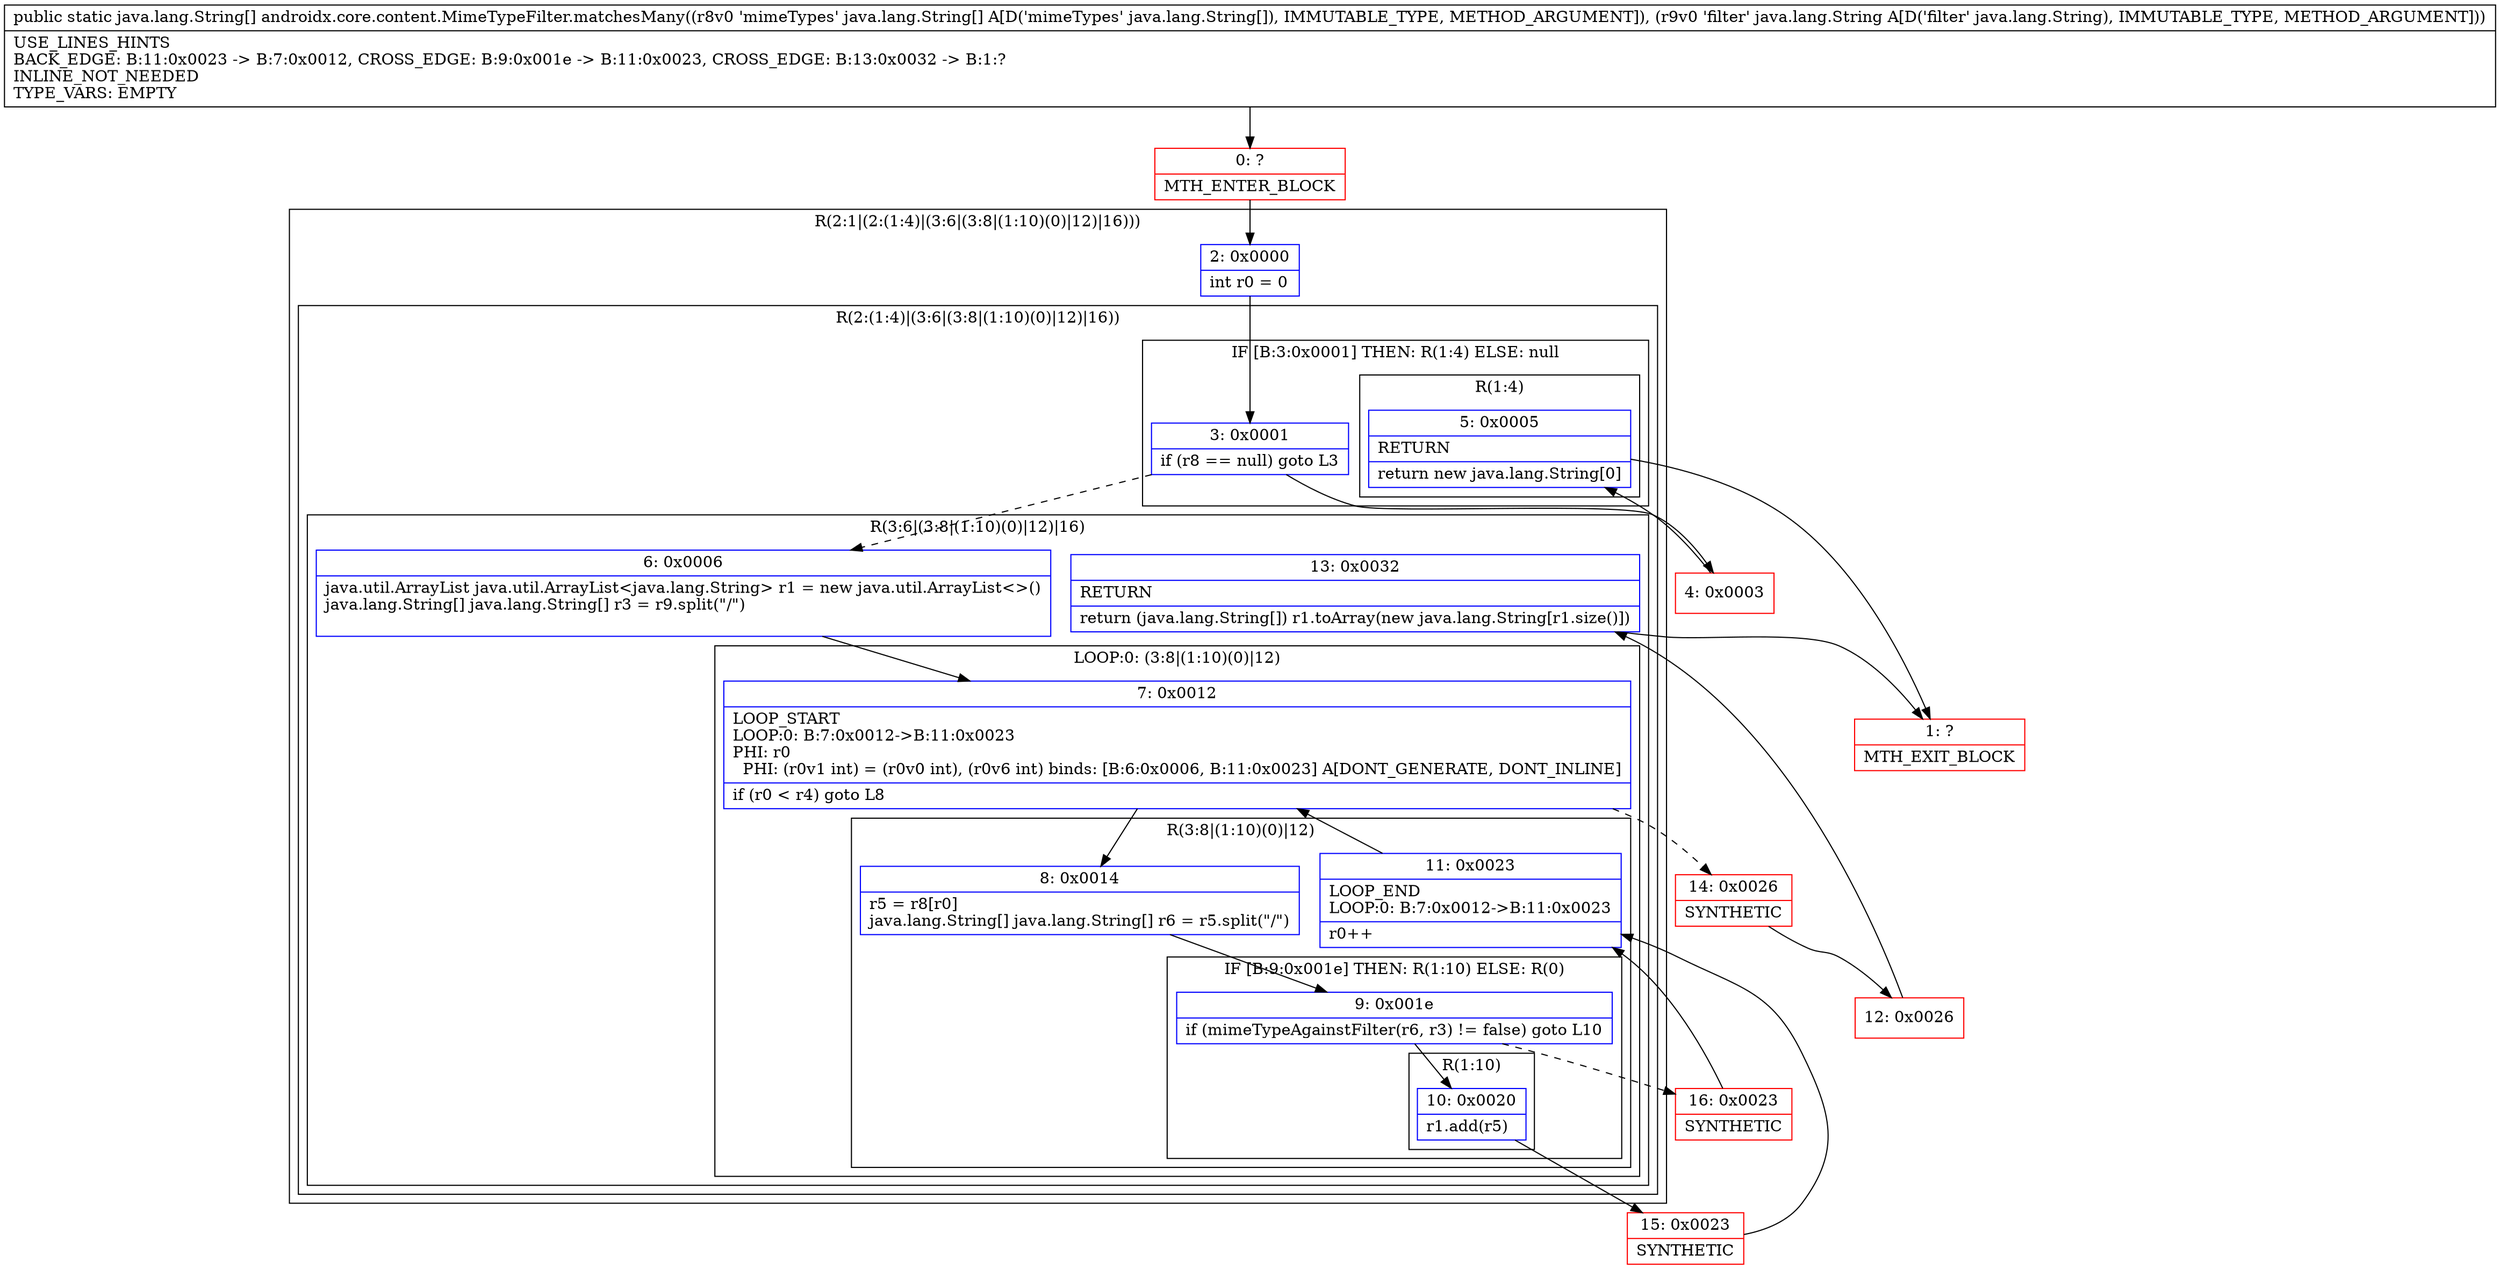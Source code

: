 digraph "CFG forandroidx.core.content.MimeTypeFilter.matchesMany([Ljava\/lang\/String;Ljava\/lang\/String;)[Ljava\/lang\/String;" {
subgraph cluster_Region_1121850459 {
label = "R(2:1|(2:(1:4)|(3:6|(3:8|(1:10)(0)|12)|16)))";
node [shape=record,color=blue];
Node_2 [shape=record,label="{2\:\ 0x0000|int r0 = 0\l}"];
subgraph cluster_Region_1586008352 {
label = "R(2:(1:4)|(3:6|(3:8|(1:10)(0)|12)|16))";
node [shape=record,color=blue];
subgraph cluster_IfRegion_550002003 {
label = "IF [B:3:0x0001] THEN: R(1:4) ELSE: null";
node [shape=record,color=blue];
Node_3 [shape=record,label="{3\:\ 0x0001|if (r8 == null) goto L3\l}"];
subgraph cluster_Region_75263914 {
label = "R(1:4)";
node [shape=record,color=blue];
Node_5 [shape=record,label="{5\:\ 0x0005|RETURN\l|return new java.lang.String[0]\l}"];
}
}
subgraph cluster_Region_1919960580 {
label = "R(3:6|(3:8|(1:10)(0)|12)|16)";
node [shape=record,color=blue];
Node_6 [shape=record,label="{6\:\ 0x0006|java.util.ArrayList java.util.ArrayList\<java.lang.String\> r1 = new java.util.ArrayList\<\>()\ljava.lang.String[] java.lang.String[] r3 = r9.split(\"\/\")\l\l}"];
subgraph cluster_LoopRegion_1302315813 {
label = "LOOP:0: (3:8|(1:10)(0)|12)";
node [shape=record,color=blue];
Node_7 [shape=record,label="{7\:\ 0x0012|LOOP_START\lLOOP:0: B:7:0x0012\-\>B:11:0x0023\lPHI: r0 \l  PHI: (r0v1 int) = (r0v0 int), (r0v6 int) binds: [B:6:0x0006, B:11:0x0023] A[DONT_GENERATE, DONT_INLINE]\l|if (r0 \< r4) goto L8\l}"];
subgraph cluster_Region_1400169253 {
label = "R(3:8|(1:10)(0)|12)";
node [shape=record,color=blue];
Node_8 [shape=record,label="{8\:\ 0x0014|r5 = r8[r0]\ljava.lang.String[] java.lang.String[] r6 = r5.split(\"\/\")\l}"];
subgraph cluster_IfRegion_393855103 {
label = "IF [B:9:0x001e] THEN: R(1:10) ELSE: R(0)";
node [shape=record,color=blue];
Node_9 [shape=record,label="{9\:\ 0x001e|if (mimeTypeAgainstFilter(r6, r3) != false) goto L10\l}"];
subgraph cluster_Region_624391246 {
label = "R(1:10)";
node [shape=record,color=blue];
Node_10 [shape=record,label="{10\:\ 0x0020|r1.add(r5)\l}"];
}
subgraph cluster_Region_1468291623 {
label = "R(0)";
node [shape=record,color=blue];
}
}
Node_11 [shape=record,label="{11\:\ 0x0023|LOOP_END\lLOOP:0: B:7:0x0012\-\>B:11:0x0023\l|r0++\l}"];
}
}
Node_13 [shape=record,label="{13\:\ 0x0032|RETURN\l|return (java.lang.String[]) r1.toArray(new java.lang.String[r1.size()])\l}"];
}
}
}
Node_0 [shape=record,color=red,label="{0\:\ ?|MTH_ENTER_BLOCK\l}"];
Node_4 [shape=record,color=red,label="{4\:\ 0x0003}"];
Node_1 [shape=record,color=red,label="{1\:\ ?|MTH_EXIT_BLOCK\l}"];
Node_15 [shape=record,color=red,label="{15\:\ 0x0023|SYNTHETIC\l}"];
Node_16 [shape=record,color=red,label="{16\:\ 0x0023|SYNTHETIC\l}"];
Node_14 [shape=record,color=red,label="{14\:\ 0x0026|SYNTHETIC\l}"];
Node_12 [shape=record,color=red,label="{12\:\ 0x0026}"];
MethodNode[shape=record,label="{public static java.lang.String[] androidx.core.content.MimeTypeFilter.matchesMany((r8v0 'mimeTypes' java.lang.String[] A[D('mimeTypes' java.lang.String[]), IMMUTABLE_TYPE, METHOD_ARGUMENT]), (r9v0 'filter' java.lang.String A[D('filter' java.lang.String), IMMUTABLE_TYPE, METHOD_ARGUMENT]))  | USE_LINES_HINTS\lBACK_EDGE: B:11:0x0023 \-\> B:7:0x0012, CROSS_EDGE: B:9:0x001e \-\> B:11:0x0023, CROSS_EDGE: B:13:0x0032 \-\> B:1:?\lINLINE_NOT_NEEDED\lTYPE_VARS: EMPTY\l}"];
MethodNode -> Node_0;Node_2 -> Node_3;
Node_3 -> Node_4;
Node_3 -> Node_6[style=dashed];
Node_5 -> Node_1;
Node_6 -> Node_7;
Node_7 -> Node_8;
Node_7 -> Node_14[style=dashed];
Node_8 -> Node_9;
Node_9 -> Node_10;
Node_9 -> Node_16[style=dashed];
Node_10 -> Node_15;
Node_11 -> Node_7;
Node_13 -> Node_1;
Node_0 -> Node_2;
Node_4 -> Node_5;
Node_15 -> Node_11;
Node_16 -> Node_11;
Node_14 -> Node_12;
Node_12 -> Node_13;
}

